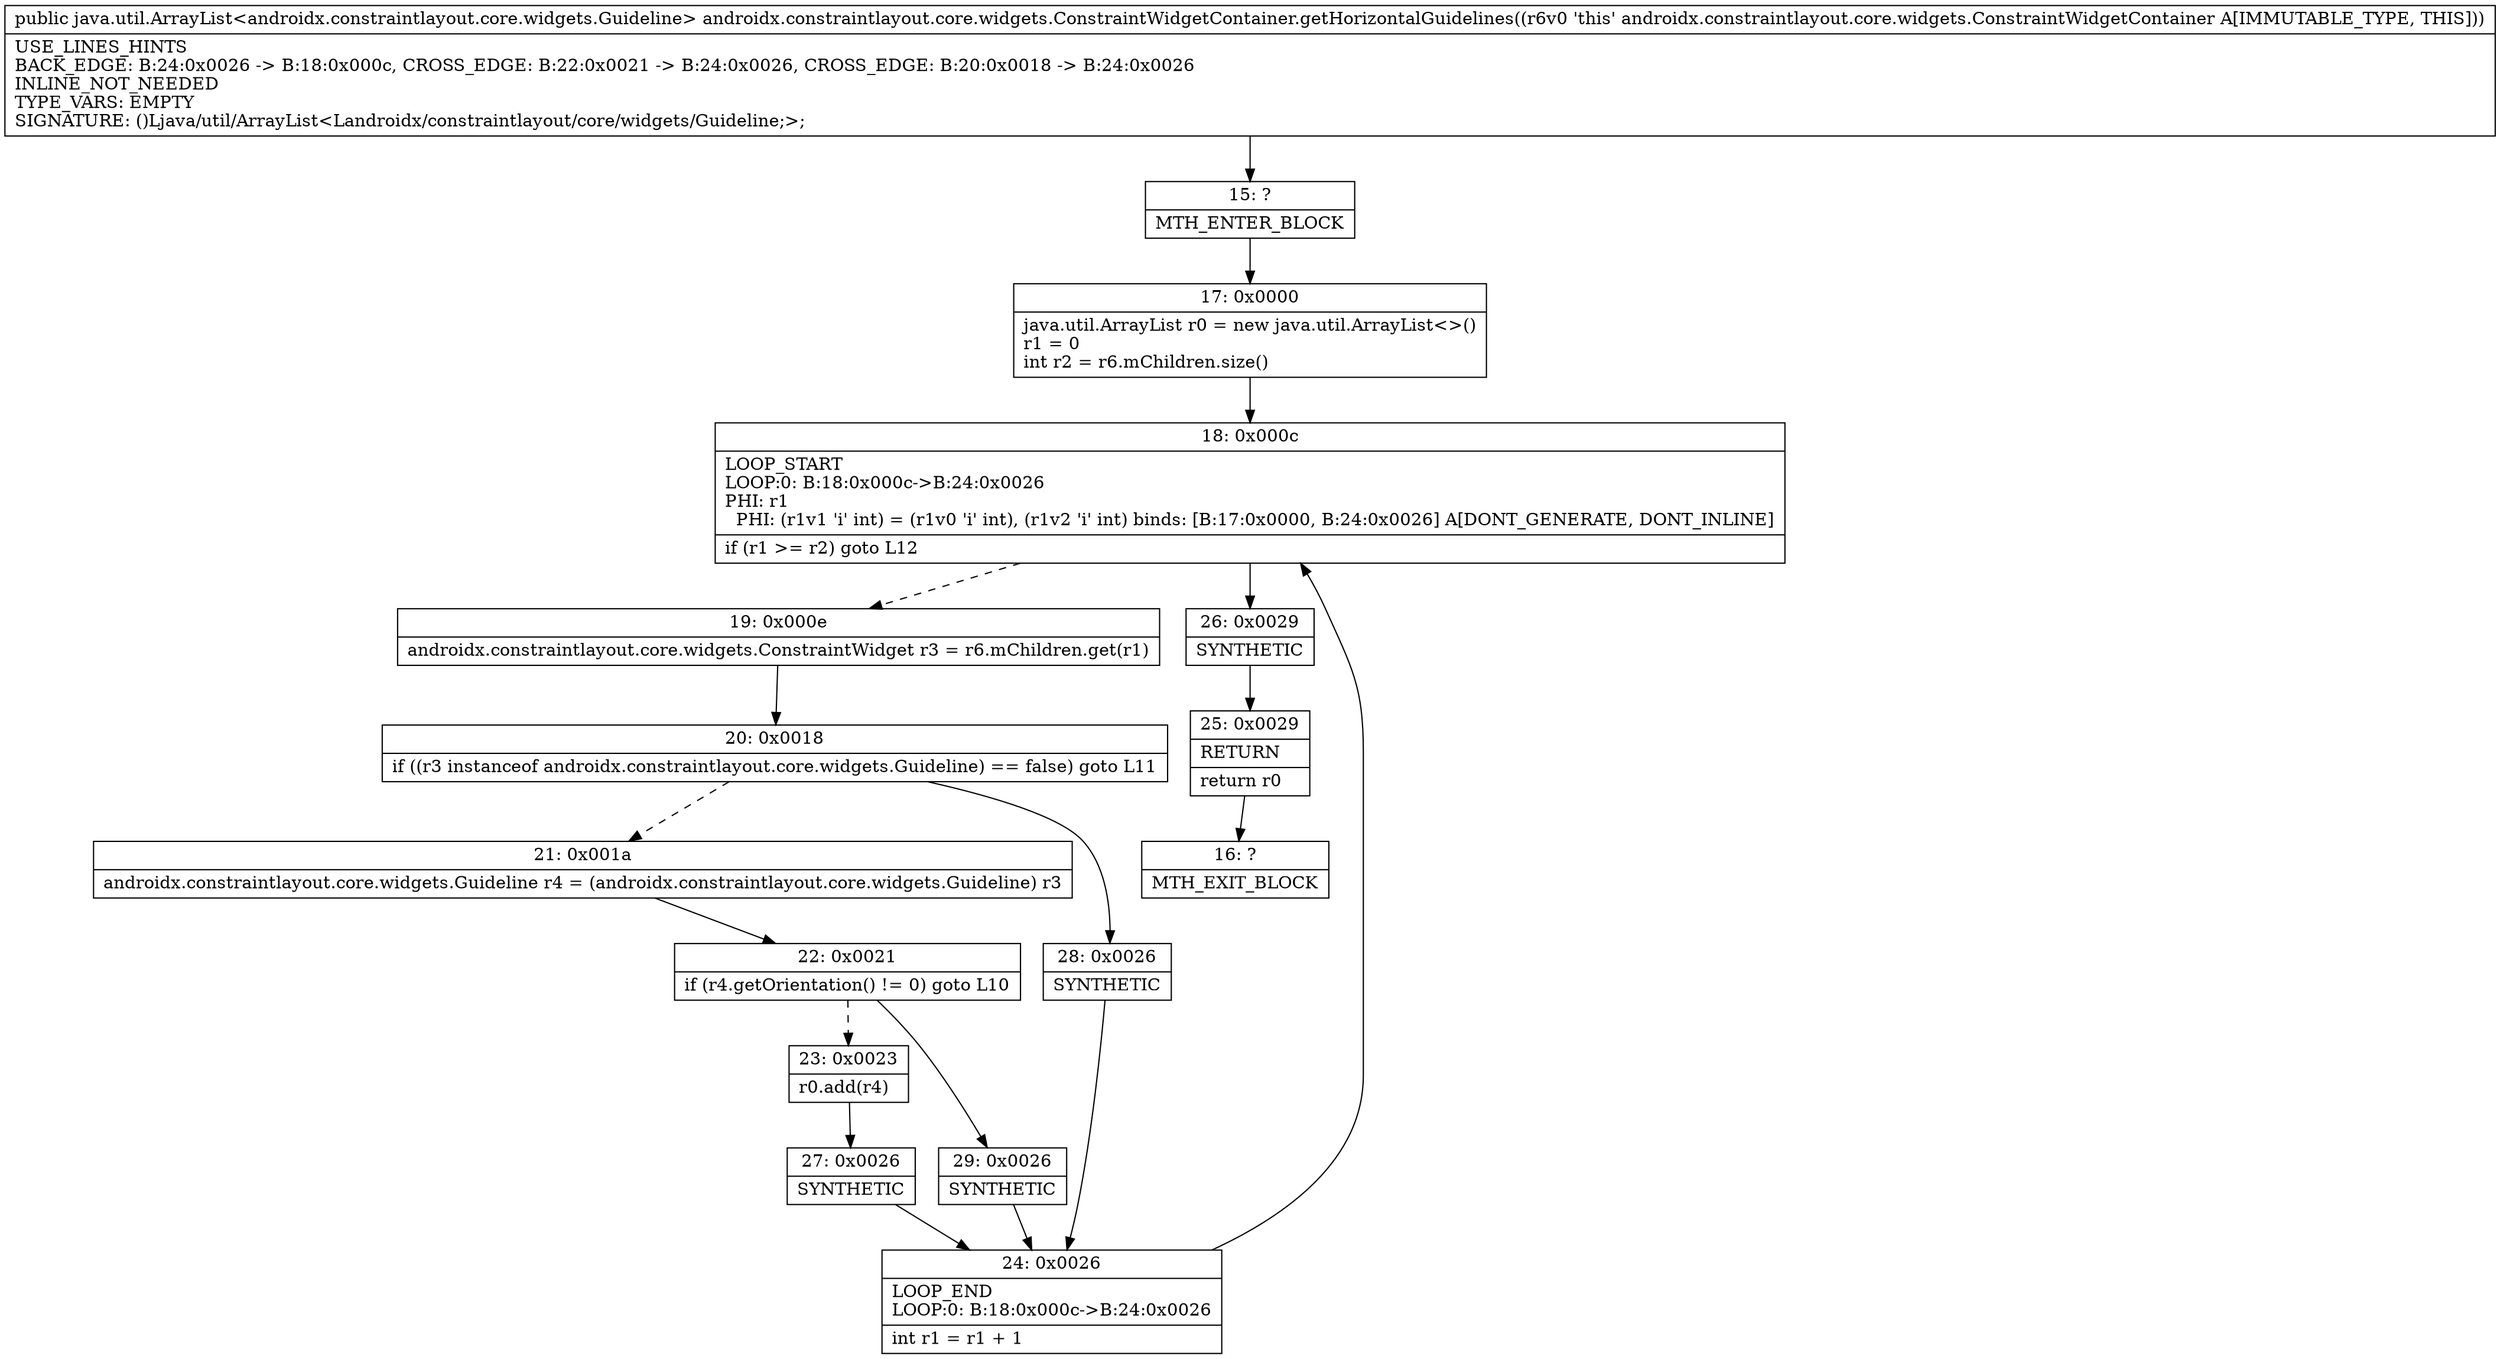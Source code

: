 digraph "CFG forandroidx.constraintlayout.core.widgets.ConstraintWidgetContainer.getHorizontalGuidelines()Ljava\/util\/ArrayList;" {
Node_15 [shape=record,label="{15\:\ ?|MTH_ENTER_BLOCK\l}"];
Node_17 [shape=record,label="{17\:\ 0x0000|java.util.ArrayList r0 = new java.util.ArrayList\<\>()\lr1 = 0\lint r2 = r6.mChildren.size()\l}"];
Node_18 [shape=record,label="{18\:\ 0x000c|LOOP_START\lLOOP:0: B:18:0x000c\-\>B:24:0x0026\lPHI: r1 \l  PHI: (r1v1 'i' int) = (r1v0 'i' int), (r1v2 'i' int) binds: [B:17:0x0000, B:24:0x0026] A[DONT_GENERATE, DONT_INLINE]\l|if (r1 \>= r2) goto L12\l}"];
Node_19 [shape=record,label="{19\:\ 0x000e|androidx.constraintlayout.core.widgets.ConstraintWidget r3 = r6.mChildren.get(r1)\l}"];
Node_20 [shape=record,label="{20\:\ 0x0018|if ((r3 instanceof androidx.constraintlayout.core.widgets.Guideline) == false) goto L11\l}"];
Node_21 [shape=record,label="{21\:\ 0x001a|androidx.constraintlayout.core.widgets.Guideline r4 = (androidx.constraintlayout.core.widgets.Guideline) r3\l}"];
Node_22 [shape=record,label="{22\:\ 0x0021|if (r4.getOrientation() != 0) goto L10\l}"];
Node_23 [shape=record,label="{23\:\ 0x0023|r0.add(r4)\l}"];
Node_27 [shape=record,label="{27\:\ 0x0026|SYNTHETIC\l}"];
Node_24 [shape=record,label="{24\:\ 0x0026|LOOP_END\lLOOP:0: B:18:0x000c\-\>B:24:0x0026\l|int r1 = r1 + 1\l}"];
Node_29 [shape=record,label="{29\:\ 0x0026|SYNTHETIC\l}"];
Node_28 [shape=record,label="{28\:\ 0x0026|SYNTHETIC\l}"];
Node_26 [shape=record,label="{26\:\ 0x0029|SYNTHETIC\l}"];
Node_25 [shape=record,label="{25\:\ 0x0029|RETURN\l|return r0\l}"];
Node_16 [shape=record,label="{16\:\ ?|MTH_EXIT_BLOCK\l}"];
MethodNode[shape=record,label="{public java.util.ArrayList\<androidx.constraintlayout.core.widgets.Guideline\> androidx.constraintlayout.core.widgets.ConstraintWidgetContainer.getHorizontalGuidelines((r6v0 'this' androidx.constraintlayout.core.widgets.ConstraintWidgetContainer A[IMMUTABLE_TYPE, THIS]))  | USE_LINES_HINTS\lBACK_EDGE: B:24:0x0026 \-\> B:18:0x000c, CROSS_EDGE: B:22:0x0021 \-\> B:24:0x0026, CROSS_EDGE: B:20:0x0018 \-\> B:24:0x0026\lINLINE_NOT_NEEDED\lTYPE_VARS: EMPTY\lSIGNATURE: ()Ljava\/util\/ArrayList\<Landroidx\/constraintlayout\/core\/widgets\/Guideline;\>;\l}"];
MethodNode -> Node_15;Node_15 -> Node_17;
Node_17 -> Node_18;
Node_18 -> Node_19[style=dashed];
Node_18 -> Node_26;
Node_19 -> Node_20;
Node_20 -> Node_21[style=dashed];
Node_20 -> Node_28;
Node_21 -> Node_22;
Node_22 -> Node_23[style=dashed];
Node_22 -> Node_29;
Node_23 -> Node_27;
Node_27 -> Node_24;
Node_24 -> Node_18;
Node_29 -> Node_24;
Node_28 -> Node_24;
Node_26 -> Node_25;
Node_25 -> Node_16;
}

